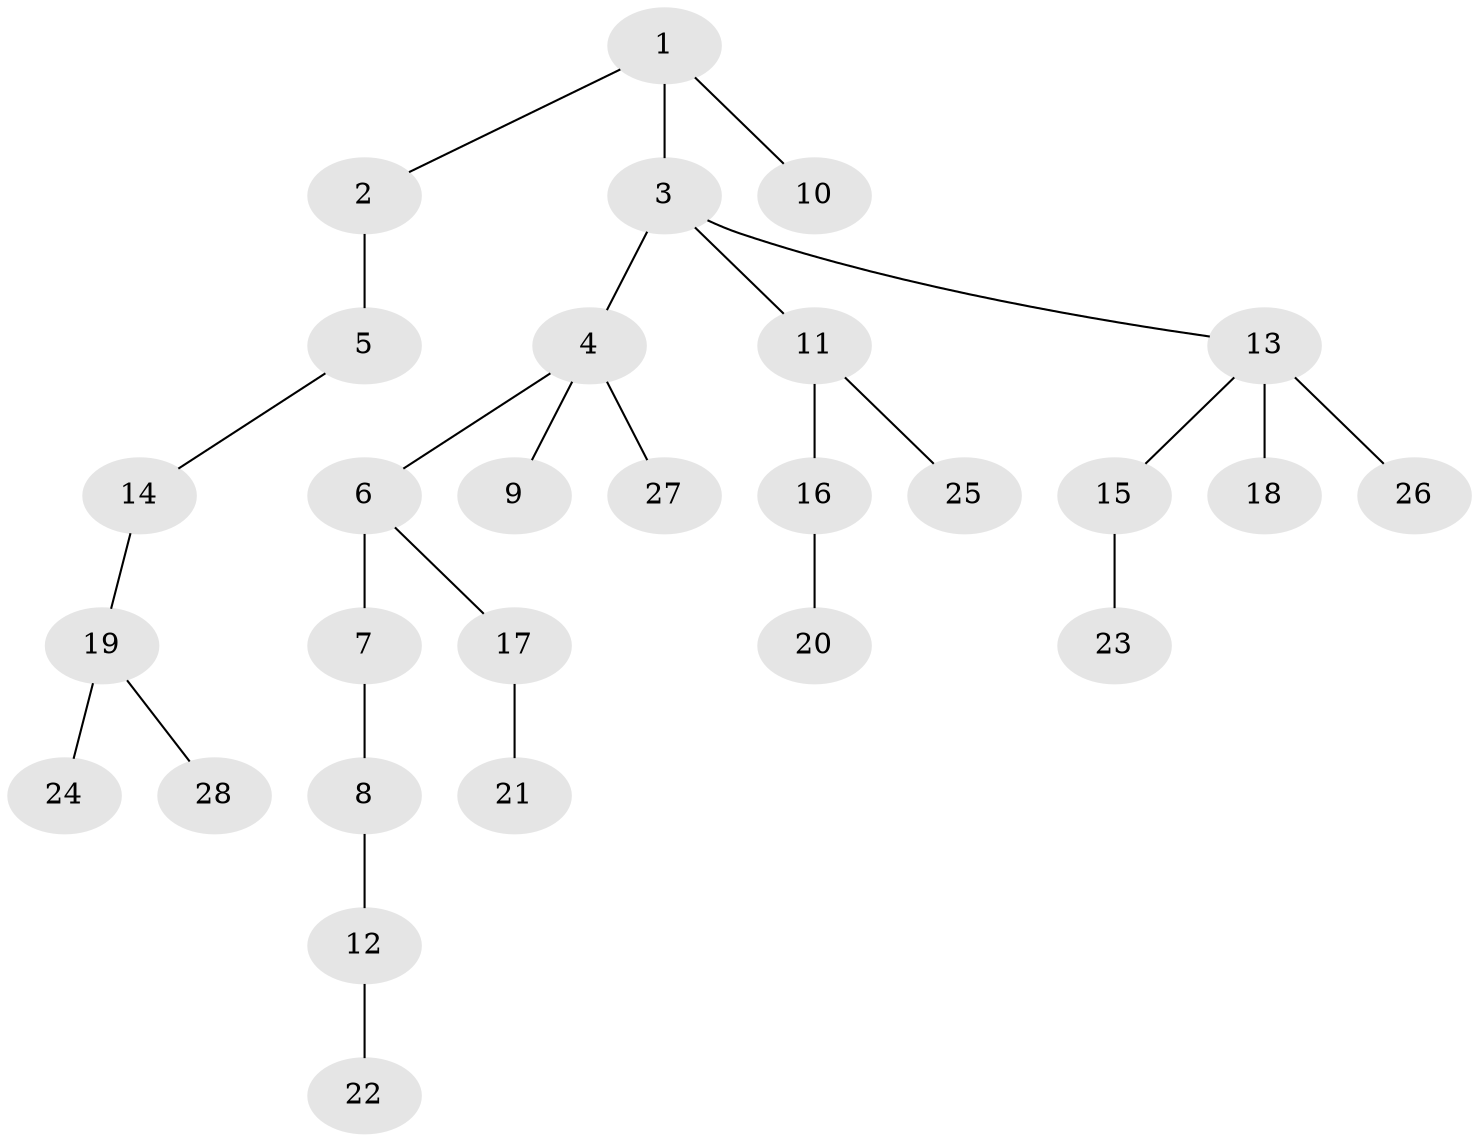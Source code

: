 // original degree distribution, {4: 0.09615384615384616, 5: 0.057692307692307696, 1: 0.5, 3: 0.09615384615384616, 2: 0.25}
// Generated by graph-tools (version 1.1) at 2025/36/03/09/25 02:36:43]
// undirected, 28 vertices, 27 edges
graph export_dot {
graph [start="1"]
  node [color=gray90,style=filled];
  1;
  2;
  3;
  4;
  5;
  6;
  7;
  8;
  9;
  10;
  11;
  12;
  13;
  14;
  15;
  16;
  17;
  18;
  19;
  20;
  21;
  22;
  23;
  24;
  25;
  26;
  27;
  28;
  1 -- 2 [weight=1.0];
  1 -- 3 [weight=1.0];
  1 -- 10 [weight=1.0];
  2 -- 5 [weight=2.0];
  3 -- 4 [weight=1.0];
  3 -- 11 [weight=1.0];
  3 -- 13 [weight=1.0];
  4 -- 6 [weight=1.0];
  4 -- 9 [weight=1.0];
  4 -- 27 [weight=1.0];
  5 -- 14 [weight=1.0];
  6 -- 7 [weight=1.0];
  6 -- 17 [weight=1.0];
  7 -- 8 [weight=1.0];
  8 -- 12 [weight=2.0];
  11 -- 16 [weight=1.0];
  11 -- 25 [weight=1.0];
  12 -- 22 [weight=1.0];
  13 -- 15 [weight=1.0];
  13 -- 18 [weight=2.0];
  13 -- 26 [weight=1.0];
  14 -- 19 [weight=1.0];
  15 -- 23 [weight=1.0];
  16 -- 20 [weight=1.0];
  17 -- 21 [weight=1.0];
  19 -- 24 [weight=2.0];
  19 -- 28 [weight=1.0];
}
